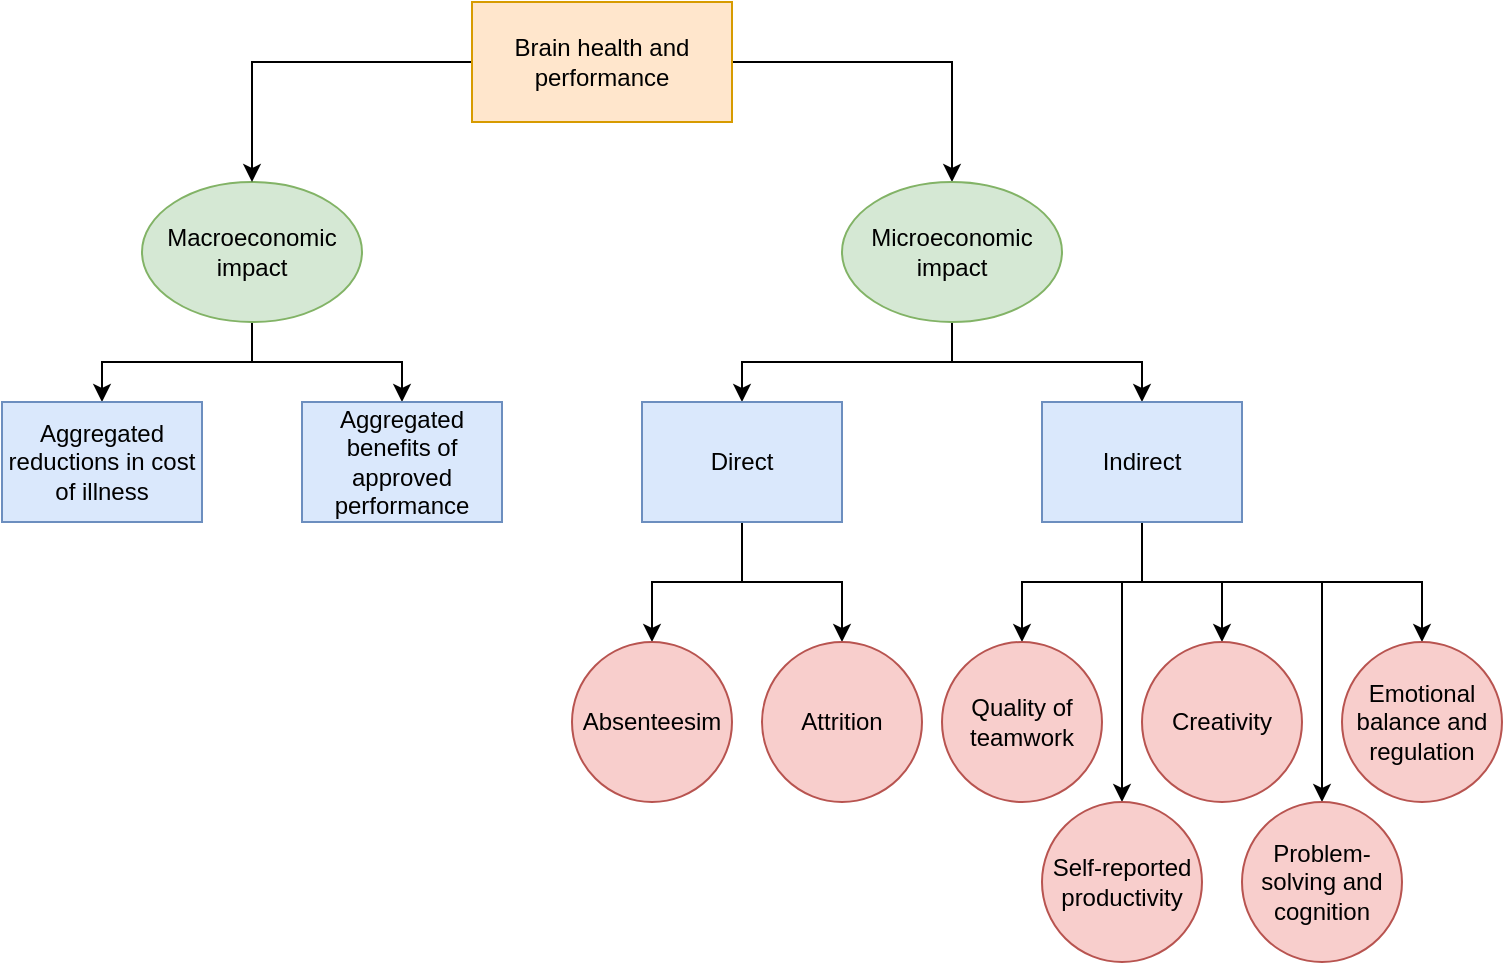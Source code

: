 <mxfile version="21.3.6" type="github">
  <diagram name="Page-1" id="xrDvpmTVkjyJN4iHKTfP">
    <mxGraphModel dx="954" dy="616" grid="1" gridSize="10" guides="1" tooltips="1" connect="1" arrows="1" fold="1" page="1" pageScale="1" pageWidth="850" pageHeight="1100" math="0" shadow="0">
      <root>
        <mxCell id="0" />
        <mxCell id="1" parent="0" />
        <mxCell id="MokkyHcWcmKtXxvcenVj-15" style="edgeStyle=orthogonalEdgeStyle;rounded=0;orthogonalLoop=1;jettySize=auto;html=1;entryX=0.5;entryY=0;entryDx=0;entryDy=0;" edge="1" parent="1" source="MokkyHcWcmKtXxvcenVj-1" target="MokkyHcWcmKtXxvcenVj-8">
          <mxGeometry relative="1" as="geometry">
            <mxPoint x="400" y="80" as="sourcePoint" />
            <Array as="points">
              <mxPoint x="400" y="140" />
              <mxPoint x="575" y="140" />
            </Array>
          </mxGeometry>
        </mxCell>
        <mxCell id="MokkyHcWcmKtXxvcenVj-39" style="edgeStyle=orthogonalEdgeStyle;rounded=0;orthogonalLoop=1;jettySize=auto;html=1;exitX=0.5;exitY=1;exitDx=0;exitDy=0;entryX=0.5;entryY=0;entryDx=0;entryDy=0;" edge="1" parent="1" source="MokkyHcWcmKtXxvcenVj-2" target="MokkyHcWcmKtXxvcenVj-35">
          <mxGeometry relative="1" as="geometry" />
        </mxCell>
        <mxCell id="MokkyHcWcmKtXxvcenVj-40" style="edgeStyle=orthogonalEdgeStyle;rounded=0;orthogonalLoop=1;jettySize=auto;html=1;exitX=0.5;exitY=1;exitDx=0;exitDy=0;entryX=0.5;entryY=0;entryDx=0;entryDy=0;" edge="1" parent="1" source="MokkyHcWcmKtXxvcenVj-2" target="MokkyHcWcmKtXxvcenVj-36">
          <mxGeometry relative="1" as="geometry" />
        </mxCell>
        <mxCell id="MokkyHcWcmKtXxvcenVj-2" value="Macroeconomic impact" style="ellipse;whiteSpace=wrap;html=1;fillColor=#d5e8d4;strokeColor=#82b366;" vertex="1" parent="1">
          <mxGeometry x="170" y="200" width="110" height="70" as="geometry" />
        </mxCell>
        <mxCell id="MokkyHcWcmKtXxvcenVj-41" style="edgeStyle=orthogonalEdgeStyle;rounded=0;orthogonalLoop=1;jettySize=auto;html=1;exitX=0.5;exitY=1;exitDx=0;exitDy=0;" edge="1" parent="1" source="MokkyHcWcmKtXxvcenVj-8" target="MokkyHcWcmKtXxvcenVj-37">
          <mxGeometry relative="1" as="geometry" />
        </mxCell>
        <mxCell id="MokkyHcWcmKtXxvcenVj-42" style="edgeStyle=orthogonalEdgeStyle;rounded=0;orthogonalLoop=1;jettySize=auto;html=1;exitX=0.5;exitY=1;exitDx=0;exitDy=0;" edge="1" parent="1" source="MokkyHcWcmKtXxvcenVj-8" target="MokkyHcWcmKtXxvcenVj-38">
          <mxGeometry relative="1" as="geometry" />
        </mxCell>
        <mxCell id="MokkyHcWcmKtXxvcenVj-8" value="Microeconomic impact" style="ellipse;whiteSpace=wrap;html=1;fillColor=#d5e8d4;strokeColor=#82b366;" vertex="1" parent="1">
          <mxGeometry x="520" y="200" width="110" height="70" as="geometry" />
        </mxCell>
        <mxCell id="MokkyHcWcmKtXxvcenVj-35" value="Aggregated reductions in cost of illness" style="rounded=0;whiteSpace=wrap;html=1;fillColor=#dae8fc;strokeColor=#6c8ebf;" vertex="1" parent="1">
          <mxGeometry x="100" y="310" width="100" height="60" as="geometry" />
        </mxCell>
        <mxCell id="MokkyHcWcmKtXxvcenVj-36" value="Aggregated benefits of approved performance" style="rounded=0;whiteSpace=wrap;html=1;fillColor=#dae8fc;strokeColor=#6c8ebf;" vertex="1" parent="1">
          <mxGeometry x="250" y="310" width="100" height="60" as="geometry" />
        </mxCell>
        <mxCell id="MokkyHcWcmKtXxvcenVj-63" style="edgeStyle=orthogonalEdgeStyle;rounded=0;orthogonalLoop=1;jettySize=auto;html=1;exitX=0.5;exitY=1;exitDx=0;exitDy=0;entryX=0.5;entryY=0;entryDx=0;entryDy=0;" edge="1" parent="1" source="MokkyHcWcmKtXxvcenVj-37" target="MokkyHcWcmKtXxvcenVj-43">
          <mxGeometry relative="1" as="geometry" />
        </mxCell>
        <mxCell id="MokkyHcWcmKtXxvcenVj-64" style="edgeStyle=orthogonalEdgeStyle;rounded=0;orthogonalLoop=1;jettySize=auto;html=1;exitX=0.5;exitY=1;exitDx=0;exitDy=0;entryX=0.5;entryY=0;entryDx=0;entryDy=0;" edge="1" parent="1" source="MokkyHcWcmKtXxvcenVj-37" target="MokkyHcWcmKtXxvcenVj-44">
          <mxGeometry relative="1" as="geometry" />
        </mxCell>
        <mxCell id="MokkyHcWcmKtXxvcenVj-37" value="Direct" style="rounded=0;whiteSpace=wrap;html=1;fillColor=#dae8fc;strokeColor=#6c8ebf;" vertex="1" parent="1">
          <mxGeometry x="420" y="310" width="100" height="60" as="geometry" />
        </mxCell>
        <mxCell id="MokkyHcWcmKtXxvcenVj-58" style="edgeStyle=orthogonalEdgeStyle;rounded=0;orthogonalLoop=1;jettySize=auto;html=1;exitX=0.5;exitY=1;exitDx=0;exitDy=0;" edge="1" parent="1" source="MokkyHcWcmKtXxvcenVj-38" target="MokkyHcWcmKtXxvcenVj-48">
          <mxGeometry relative="1" as="geometry" />
        </mxCell>
        <mxCell id="MokkyHcWcmKtXxvcenVj-59" style="edgeStyle=orthogonalEdgeStyle;rounded=0;orthogonalLoop=1;jettySize=auto;html=1;exitX=0.5;exitY=1;exitDx=0;exitDy=0;entryX=0.5;entryY=0;entryDx=0;entryDy=0;" edge="1" parent="1" source="MokkyHcWcmKtXxvcenVj-38" target="MokkyHcWcmKtXxvcenVj-49">
          <mxGeometry relative="1" as="geometry" />
        </mxCell>
        <mxCell id="MokkyHcWcmKtXxvcenVj-60" style="edgeStyle=orthogonalEdgeStyle;rounded=0;orthogonalLoop=1;jettySize=auto;html=1;exitX=0.5;exitY=1;exitDx=0;exitDy=0;entryX=0.5;entryY=0;entryDx=0;entryDy=0;" edge="1" parent="1" source="MokkyHcWcmKtXxvcenVj-38" target="MokkyHcWcmKtXxvcenVj-47">
          <mxGeometry relative="1" as="geometry" />
        </mxCell>
        <mxCell id="MokkyHcWcmKtXxvcenVj-61" style="edgeStyle=orthogonalEdgeStyle;rounded=0;orthogonalLoop=1;jettySize=auto;html=1;exitX=0.5;exitY=1;exitDx=0;exitDy=0;entryX=0.5;entryY=0;entryDx=0;entryDy=0;" edge="1" parent="1" source="MokkyHcWcmKtXxvcenVj-38" target="MokkyHcWcmKtXxvcenVj-45">
          <mxGeometry relative="1" as="geometry">
            <Array as="points">
              <mxPoint x="670" y="400" />
              <mxPoint x="660" y="400" />
            </Array>
          </mxGeometry>
        </mxCell>
        <mxCell id="MokkyHcWcmKtXxvcenVj-62" style="edgeStyle=orthogonalEdgeStyle;rounded=0;orthogonalLoop=1;jettySize=auto;html=1;exitX=0.5;exitY=1;exitDx=0;exitDy=0;entryX=0.5;entryY=0;entryDx=0;entryDy=0;" edge="1" parent="1" source="MokkyHcWcmKtXxvcenVj-38" target="MokkyHcWcmKtXxvcenVj-46">
          <mxGeometry relative="1" as="geometry">
            <Array as="points">
              <mxPoint x="670" y="400" />
              <mxPoint x="760" y="400" />
            </Array>
          </mxGeometry>
        </mxCell>
        <mxCell id="MokkyHcWcmKtXxvcenVj-38" value="Indirect" style="rounded=0;whiteSpace=wrap;html=1;fillColor=#dae8fc;strokeColor=#6c8ebf;" vertex="1" parent="1">
          <mxGeometry x="620" y="310" width="100" height="60" as="geometry" />
        </mxCell>
        <mxCell id="MokkyHcWcmKtXxvcenVj-43" value="Absenteesim" style="ellipse;whiteSpace=wrap;html=1;aspect=fixed;fillColor=#f8cecc;strokeColor=#b85450;" vertex="1" parent="1">
          <mxGeometry x="385" y="430" width="80" height="80" as="geometry" />
        </mxCell>
        <mxCell id="MokkyHcWcmKtXxvcenVj-44" value="Attrition" style="ellipse;whiteSpace=wrap;html=1;aspect=fixed;fillColor=#f8cecc;strokeColor=#b85450;" vertex="1" parent="1">
          <mxGeometry x="480" y="430" width="80" height="80" as="geometry" />
        </mxCell>
        <mxCell id="MokkyHcWcmKtXxvcenVj-45" value="Self-reported productivity" style="ellipse;whiteSpace=wrap;html=1;aspect=fixed;fillColor=#f8cecc;strokeColor=#b85450;" vertex="1" parent="1">
          <mxGeometry x="620" y="510" width="80" height="80" as="geometry" />
        </mxCell>
        <mxCell id="MokkyHcWcmKtXxvcenVj-46" value="Problem-solving and cognition" style="ellipse;whiteSpace=wrap;html=1;aspect=fixed;fillColor=#f8cecc;strokeColor=#b85450;" vertex="1" parent="1">
          <mxGeometry x="720" y="510" width="80" height="80" as="geometry" />
        </mxCell>
        <mxCell id="MokkyHcWcmKtXxvcenVj-47" value="Emotional balance and regulation" style="ellipse;whiteSpace=wrap;html=1;aspect=fixed;fillColor=#f8cecc;strokeColor=#b85450;" vertex="1" parent="1">
          <mxGeometry x="770" y="430" width="80" height="80" as="geometry" />
        </mxCell>
        <mxCell id="MokkyHcWcmKtXxvcenVj-48" value="Quality of teamwork" style="ellipse;whiteSpace=wrap;html=1;aspect=fixed;fillColor=#f8cecc;strokeColor=#b85450;" vertex="1" parent="1">
          <mxGeometry x="570" y="430" width="80" height="80" as="geometry" />
        </mxCell>
        <mxCell id="MokkyHcWcmKtXxvcenVj-49" value="Creativity" style="ellipse;whiteSpace=wrap;html=1;aspect=fixed;fillColor=#f8cecc;strokeColor=#b85450;" vertex="1" parent="1">
          <mxGeometry x="670" y="430" width="80" height="80" as="geometry" />
        </mxCell>
        <mxCell id="MokkyHcWcmKtXxvcenVj-66" style="edgeStyle=orthogonalEdgeStyle;rounded=0;orthogonalLoop=1;jettySize=auto;html=1;exitX=0;exitY=0.5;exitDx=0;exitDy=0;entryX=0.5;entryY=0;entryDx=0;entryDy=0;" edge="1" parent="1" source="MokkyHcWcmKtXxvcenVj-1" target="MokkyHcWcmKtXxvcenVj-2">
          <mxGeometry relative="1" as="geometry" />
        </mxCell>
        <mxCell id="MokkyHcWcmKtXxvcenVj-1" value="Brain health and performance" style="rounded=0;whiteSpace=wrap;html=1;fillColor=#ffe6cc;strokeColor=#d79b00;" vertex="1" parent="1">
          <mxGeometry x="335" y="110" width="130" height="60" as="geometry" />
        </mxCell>
      </root>
    </mxGraphModel>
  </diagram>
</mxfile>
